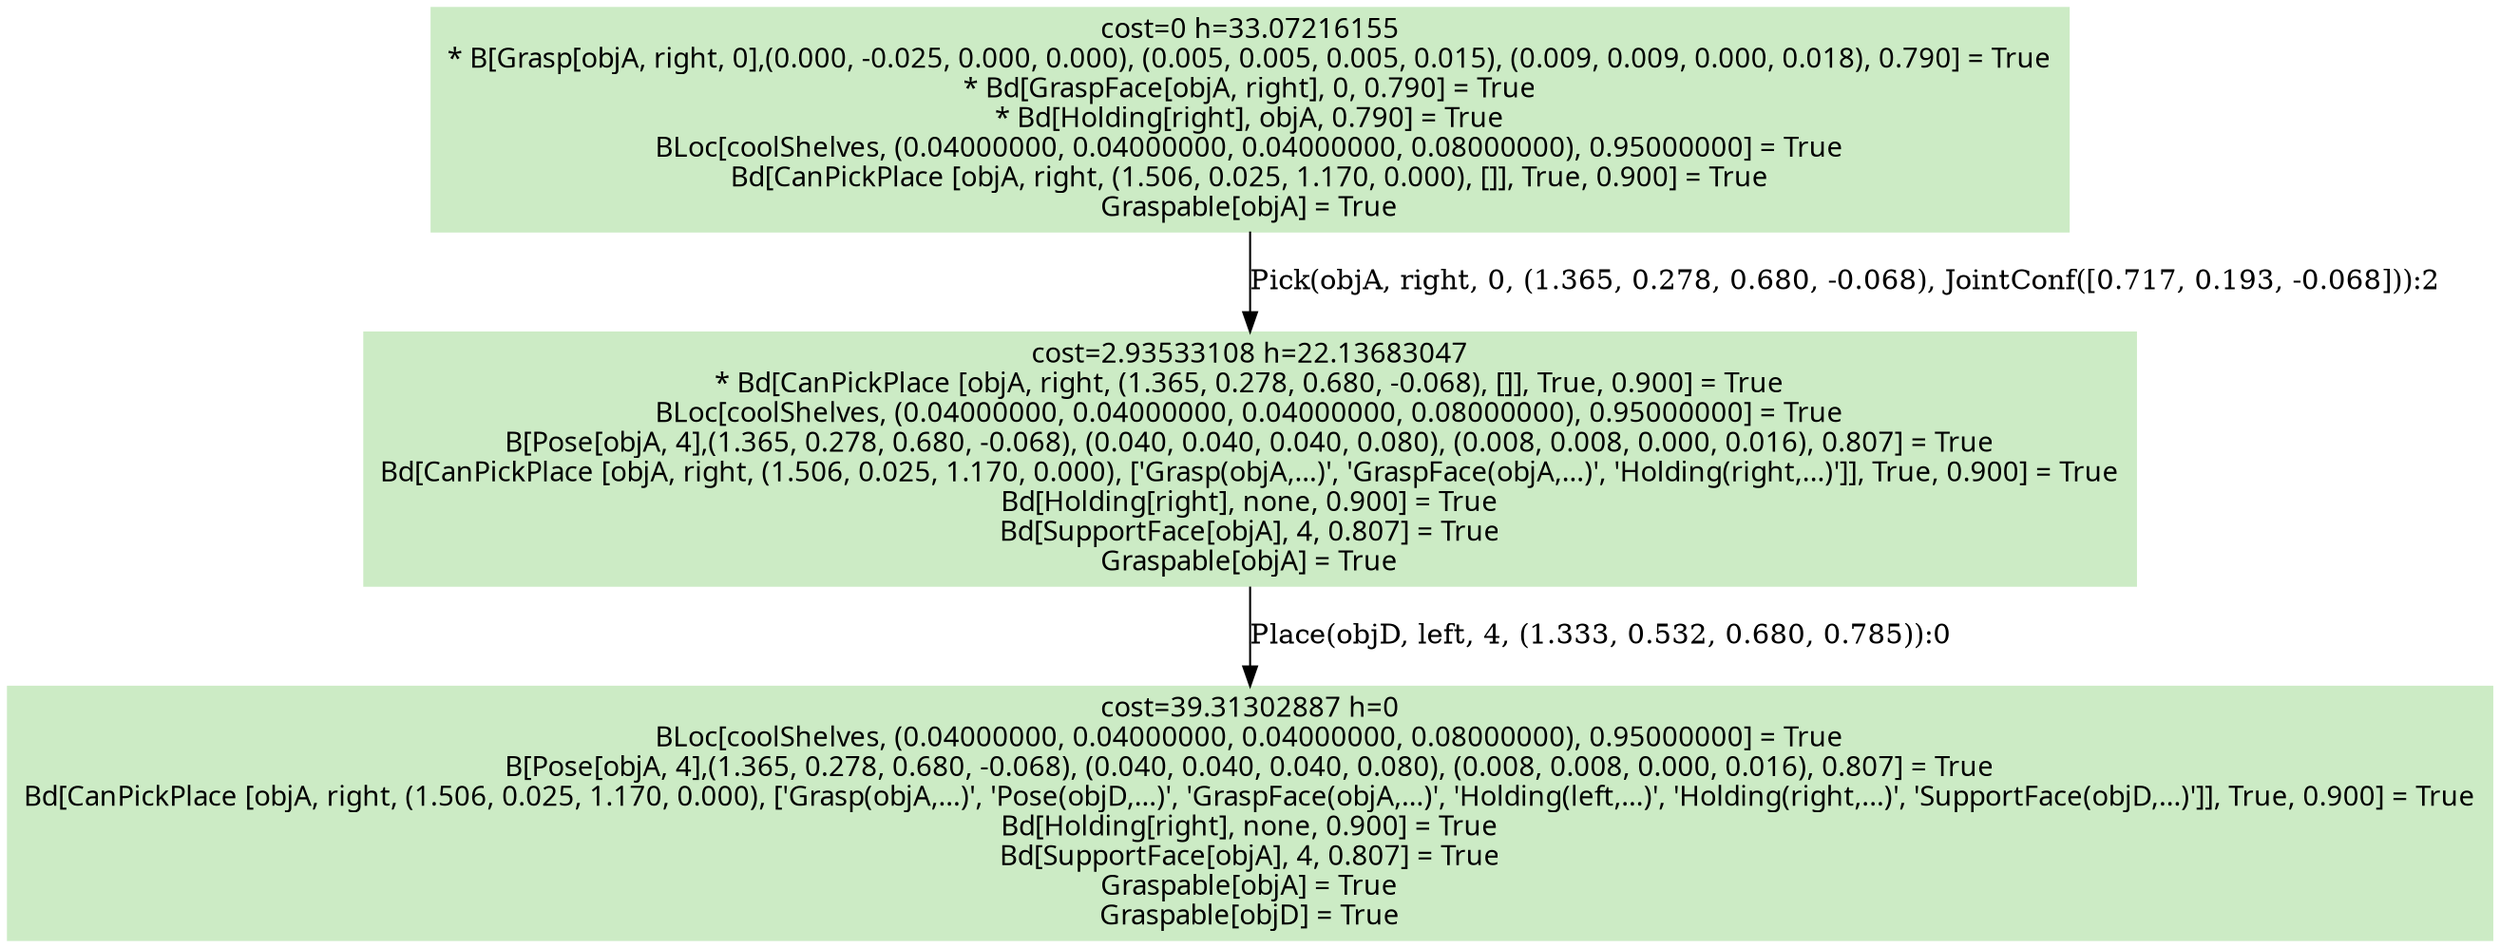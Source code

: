 digraph G {
    ordering=out;
    node [fontname=HelveticaBold];
    "1139" [shape=box, label="cost=0 h=33.07216155\n* B[Grasp[objA, right, 0],(0.000, -0.025, 0.000, 0.000), (0.005, 0.005, 0.005, 0.015), (0.009, 0.009, 0.000, 0.018), 0.790] = True\n* Bd[GraspFace[objA, right], 0, 0.790] = True\n* Bd[Holding[right], objA, 0.790] = True\nBLoc[coolShelves, (0.04000000, 0.04000000, 0.04000000, 0.08000000), 0.95000000] = True\nBd[CanPickPlace [objA, right, (1.506, 0.025, 1.170, 0.000), []], True, 0.900] = True\nGraspable[objA] = True\n"];
    "2512" [shape=box, label="cost=2.93533108 h=22.13683047\n* Bd[CanPickPlace [objA, right, (1.365, 0.278, 0.680, -0.068), []], True, 0.900] = True\nBLoc[coolShelves, (0.04000000, 0.04000000, 0.04000000, 0.08000000), 0.95000000] = True\nB[Pose[objA, 4],(1.365, 0.278, 0.680, -0.068), (0.040, 0.040, 0.040, 0.080), (0.008, 0.008, 0.000, 0.016), 0.807] = True\nBd[CanPickPlace [objA, right, (1.506, 0.025, 1.170, 0.000), ['Grasp(objA,...)', 'GraspFace(objA,...)', 'Holding(right,...)']], True, 0.900] = True\nBd[Holding[right], none, 0.900] = True\nBd[SupportFace[objA], 4, 0.807] = True\nGraspable[objA] = True\n"];
    "1139" [shape=box, style=filled, colorscheme=pastel16, color=2, label="cost=0 h=33.07216155\n* B[Grasp[objA, right, 0],(0.000, -0.025, 0.000, 0.000), (0.005, 0.005, 0.005, 0.015), (0.009, 0.009, 0.000, 0.018), 0.790] = True\n* Bd[GraspFace[objA, right], 0, 0.790] = True\n* Bd[Holding[right], objA, 0.790] = True\nBLoc[coolShelves, (0.04000000, 0.04000000, 0.04000000, 0.08000000), 0.95000000] = True\nBd[CanPickPlace [objA, right, (1.506, 0.025, 1.170, 0.000), []], True, 0.900] = True\nGraspable[objA] = True\n"];
    "1139" -> "2512"[label="Pick(objA, right, 0, (1.365, 0.278, 0.680, -0.068), JointConf([0.717, 0.193, -0.068])):2"];
    "2538" [shape=box, label="cost=39.31302887 h=0\nBLoc[coolShelves, (0.04000000, 0.04000000, 0.04000000, 0.08000000), 0.95000000] = True\nB[Pose[objA, 4],(1.365, 0.278, 0.680, -0.068), (0.040, 0.040, 0.040, 0.080), (0.008, 0.008, 0.000, 0.016), 0.807] = True\nBd[CanPickPlace [objA, right, (1.506, 0.025, 1.170, 0.000), ['Grasp(objA,...)', 'Pose(objD,...)', 'GraspFace(objA,...)', 'Holding(left,...)', 'Holding(right,...)', 'SupportFace(objD,...)']], True, 0.900] = True\nBd[Holding[right], none, 0.900] = True\nBd[SupportFace[objA], 4, 0.807] = True\nGraspable[objA] = True\nGraspable[objD] = True\n"];
    "2512" [shape=box, style=filled, colorscheme=pastel16, color=2, label="cost=2.93533108 h=22.13683047\n* Bd[CanPickPlace [objA, right, (1.365, 0.278, 0.680, -0.068), []], True, 0.900] = True\nBLoc[coolShelves, (0.04000000, 0.04000000, 0.04000000, 0.08000000), 0.95000000] = True\nB[Pose[objA, 4],(1.365, 0.278, 0.680, -0.068), (0.040, 0.040, 0.040, 0.080), (0.008, 0.008, 0.000, 0.016), 0.807] = True\nBd[CanPickPlace [objA, right, (1.506, 0.025, 1.170, 0.000), ['Grasp(objA,...)', 'GraspFace(objA,...)', 'Holding(right,...)']], True, 0.900] = True\nBd[Holding[right], none, 0.900] = True\nBd[SupportFace[objA], 4, 0.807] = True\nGraspable[objA] = True\n"];
    "2512" -> "2538"[label="Place(objD, left, 4, (1.333, 0.532, 0.680, 0.785)):0"];
    "1139" [shape=box, style=filled, colorscheme=pastel16,color=3];
    "2512" [shape=box, style=filled, colorscheme=pastel16,color=3];
    "2538" [shape=box, style=filled, colorscheme=pastel16,color=3];
}
